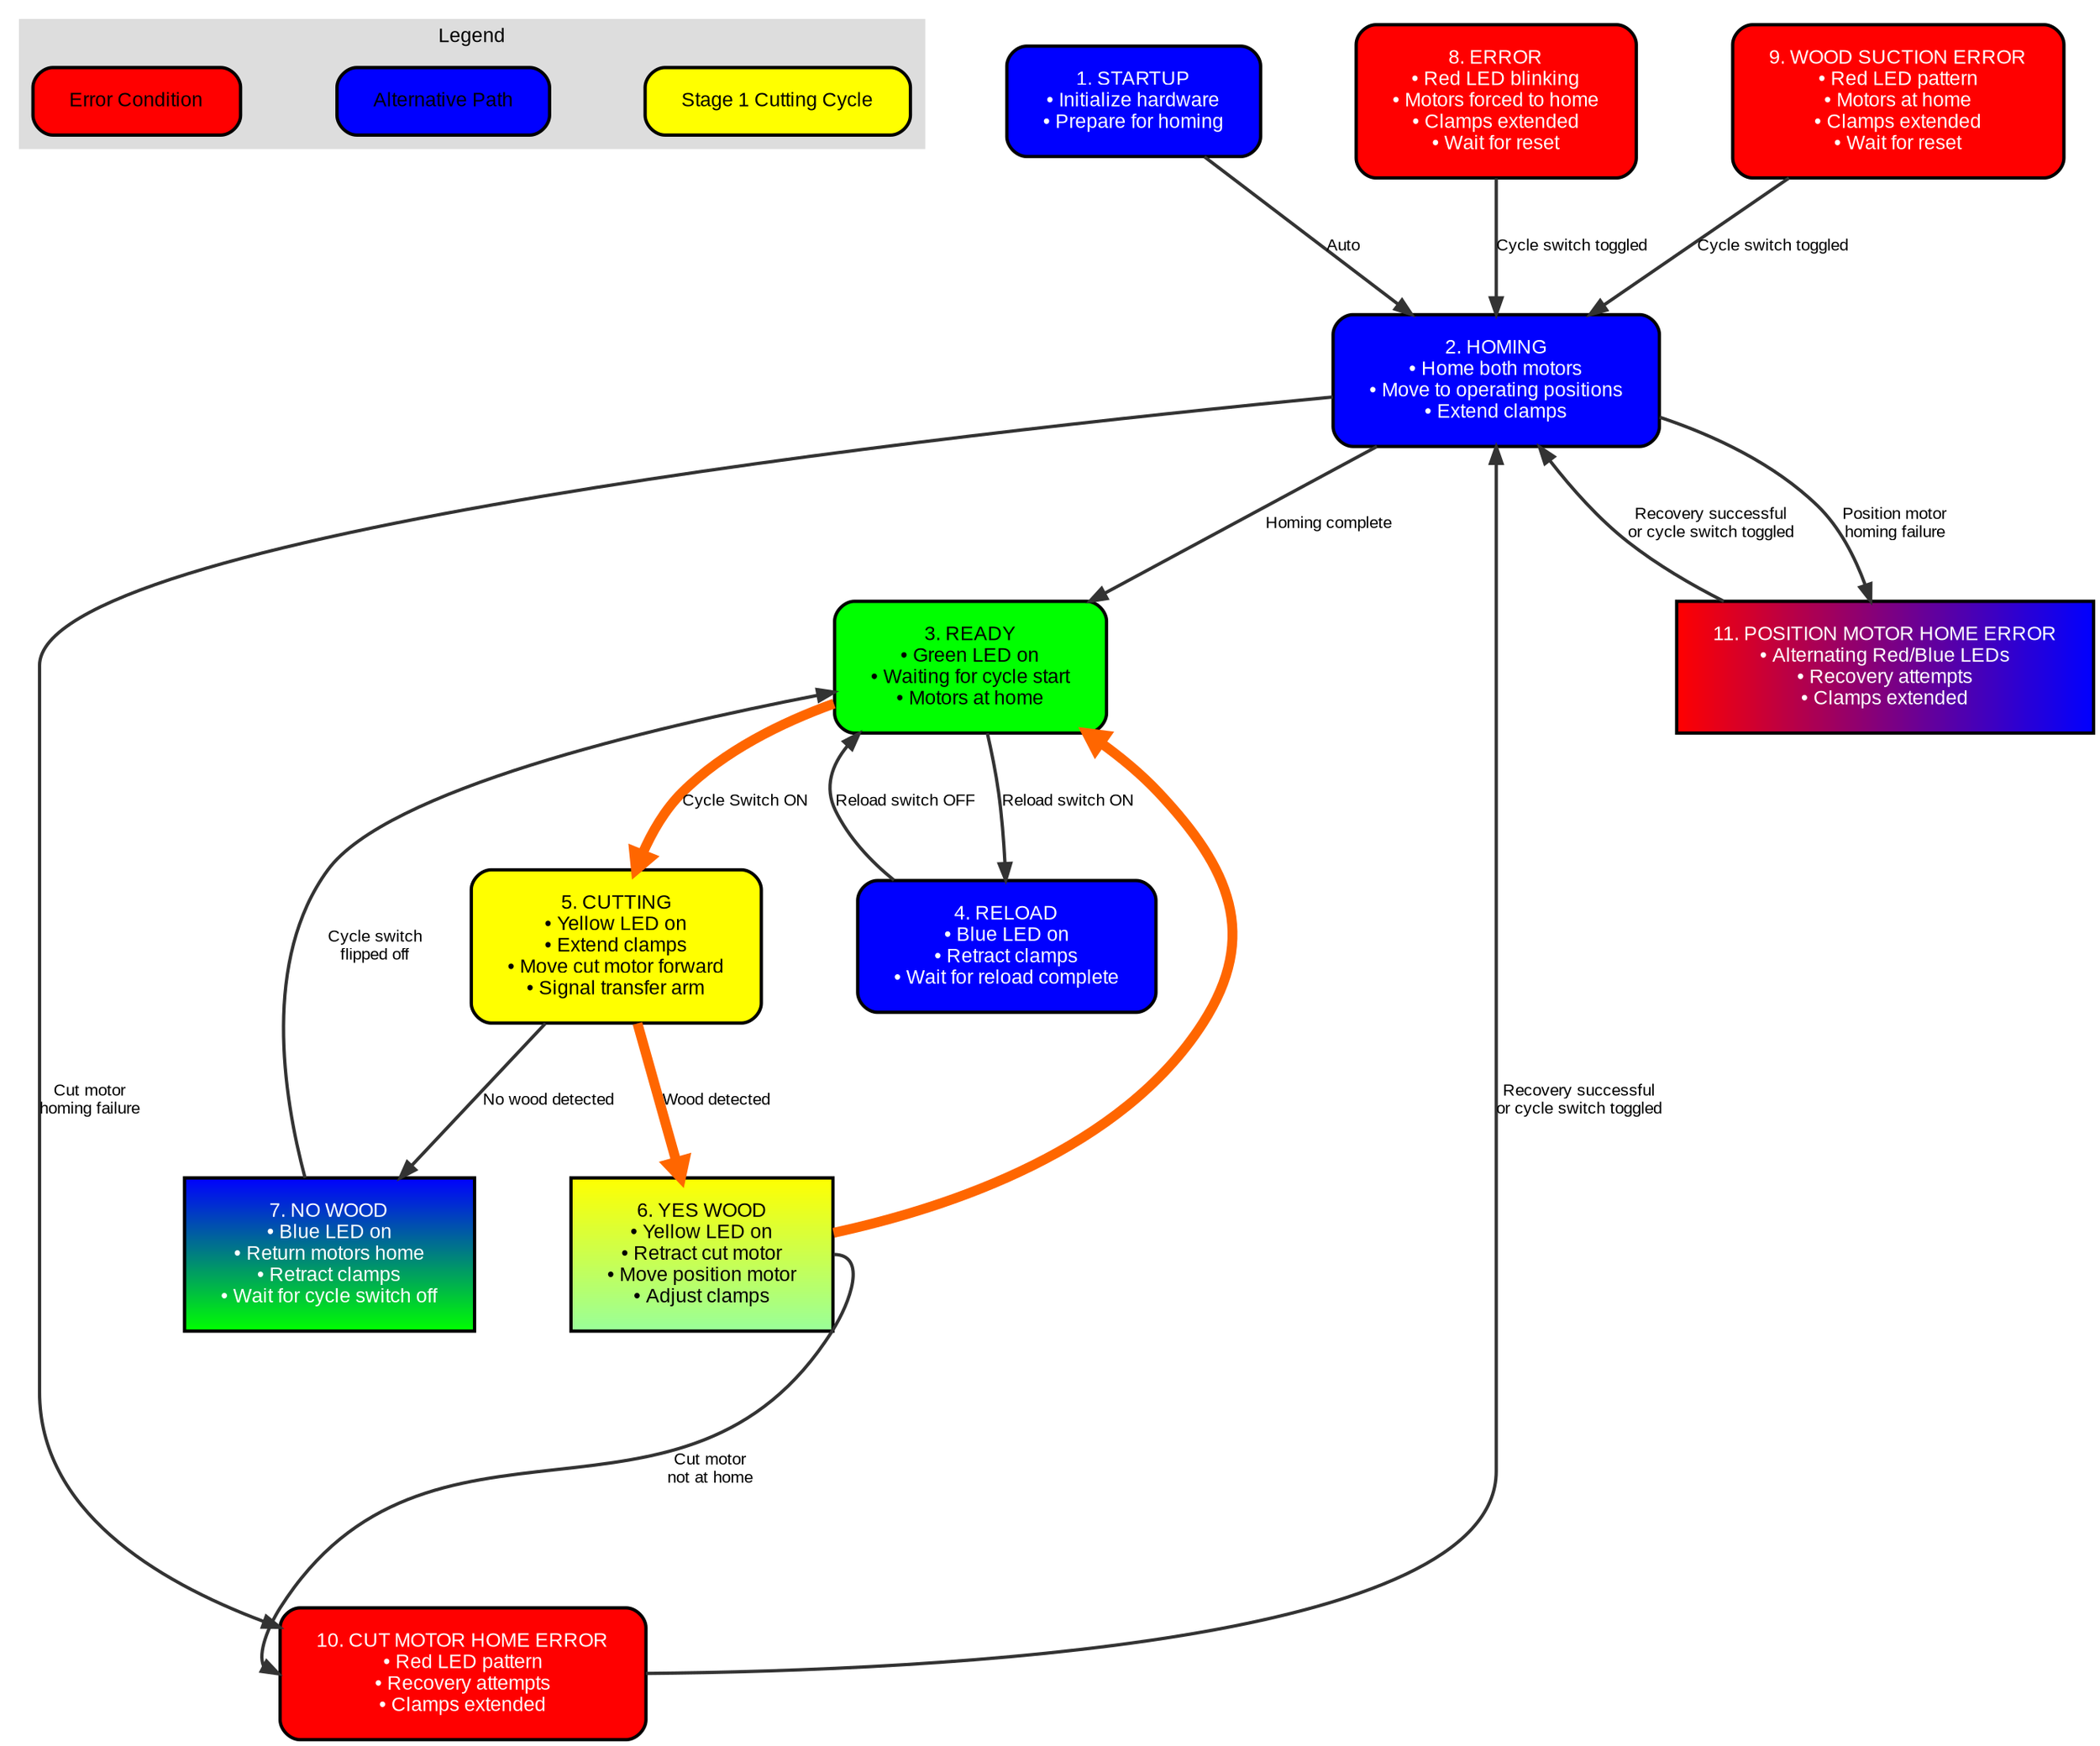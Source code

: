 digraph StateMachine { 
  graph [rankdir=TB, fontname="Arial", nodesep=0.8, ranksep=1.0, splines=true]; 
  node [shape=rect, style=rounded, fontname="Arial", fontsize=12, style="filled,rounded", margin="0.3,0.2", penwidth=2.0]; 
  edge [fontname="Arial", fontsize=10, color="#333333", penwidth=2.0]; 
  
  subgraph cluster_legend { 
    label="Legend"; 
    style=filled; 
    color="#DDDDDD"; 
    fontname="Arial"; 
    fontsize=12; 
    legend_main [label="Stage 1 Cutting Cycle", fillcolor="#FFFF00", style="filled,rounded"]; 
    legend_alt [label="Alternative Path", fillcolor="#0000FF", style="filled,rounded"]; 
    legend_error [label="Error Condition", fillcolor="#FF0000", style="filled,rounded"]; 
  } 
  
  START [label="1. STARTUP\n• Initialize hardware\n• Prepare for homing", fillcolor="#0000FF", fontcolor="white"]; 
  HOMING [label="2. HOMING\n• Home both motors\n• Move to operating positions\n• Extend clamps", fillcolor="#0000FF", fontcolor="white"]; 
  READY [label="3. READY\n• Green LED on\n• Waiting for cycle start\n• Motors at home", fillcolor="#00FF00"]; 
  RELOAD [label="4. RELOAD\n• Blue LED on\n• Retract clamps\n• Wait for reload complete", fillcolor="#0000FF", fontcolor="white"]; 
  CUTTING [label="5. CUTTING\n• Yellow LED on\n• Extend clamps\n• Move cut motor forward\n• Signal transfer arm", fillcolor="#FFFF00"]; 
  YESWOOD [label="6. YES WOOD\n• Yellow LED on\n• Retract cut motor\n• Move position motor\n• Adjust clamps", style="filled", fillcolor="#FFFF00:#99FF99", gradientangle=270]; 
  NOWOOD [label="7. NO WOOD\n• Blue LED on\n• Return motors home\n• Retract clamps\n• Wait for cycle switch off", style="filled", fillcolor="#0000FF:#00FF00", fontcolor="white", gradientangle=270]; 
  ERROR [label="8. ERROR\n• Red LED blinking\n• Motors forced to home\n• Clamps extended\n• Wait for reset", fillcolor="#FF0000", fontcolor="white"]; 
  WOOD_SUCTION_ERROR [label="9. WOOD SUCTION ERROR\n• Red LED pattern\n• Motors at home\n• Clamps extended\n• Wait for reset", fillcolor="#FF0000", fontcolor="white"]; 
  CUT_MOTOR_HOME_ERROR [label="10. CUT MOTOR HOME ERROR\n• Red LED pattern\n• Recovery attempts\n• Clamps extended", fillcolor="#FF0000", fontcolor="white"]; 
  POSITION_MOTOR_HOME_ERROR [label="11. POSITION MOTOR HOME ERROR\n• Alternating Red/Blue LEDs\n• Recovery attempts\n• Clamps extended", style="filled", fillcolor="#FF0000:#0000FF", fontcolor="white", gradientangle=0]; 
  
  // Normal cycle edges with much thicker lines, distinctive color and style
  READY -> CUTTING [label="Cycle Switch ON", penwidth=6.0, color="#FF6600", style="bold"]; 
  CUTTING -> YESWOOD [label="Wood detected", penwidth=6.0, color="#FF6600", style="bold"]; 
  YESWOOD -> READY [penwidth=6.0, color="#FF6600", style="bold"]; 
  
  // Other transitions
  START -> HOMING [label="Auto"]; 
  HOMING -> READY [label="Homing complete"]; 
  HOMING -> CUT_MOTOR_HOME_ERROR [label="Cut motor\nhoming failure"]; 
  HOMING -> POSITION_MOTOR_HOME_ERROR [label="Position motor\nhoming failure"]; 
  READY -> RELOAD [label="Reload switch ON"]; 
  RELOAD -> READY [label="Reload switch OFF"]; 
  CUTTING -> NOWOOD [label="No wood detected"]; 
  YESWOOD -> CUT_MOTOR_HOME_ERROR [label="Cut motor\nnot at home", tailport="e", headport="w", minlen=2, labelangle=10, labeldistance=4.0]; 
  NOWOOD -> READY [label="Cycle switch\nflipped off"]; 
  WOOD_SUCTION_ERROR -> HOMING [label="Cycle switch toggled"]; 
  CUT_MOTOR_HOME_ERROR -> HOMING [label="Recovery successful\nor cycle switch toggled"]; 
  POSITION_MOTOR_HOME_ERROR -> HOMING [label="Recovery successful\nor cycle switch toggled"]; 
  ERROR -> HOMING [label="Cycle switch toggled"]; 
}
